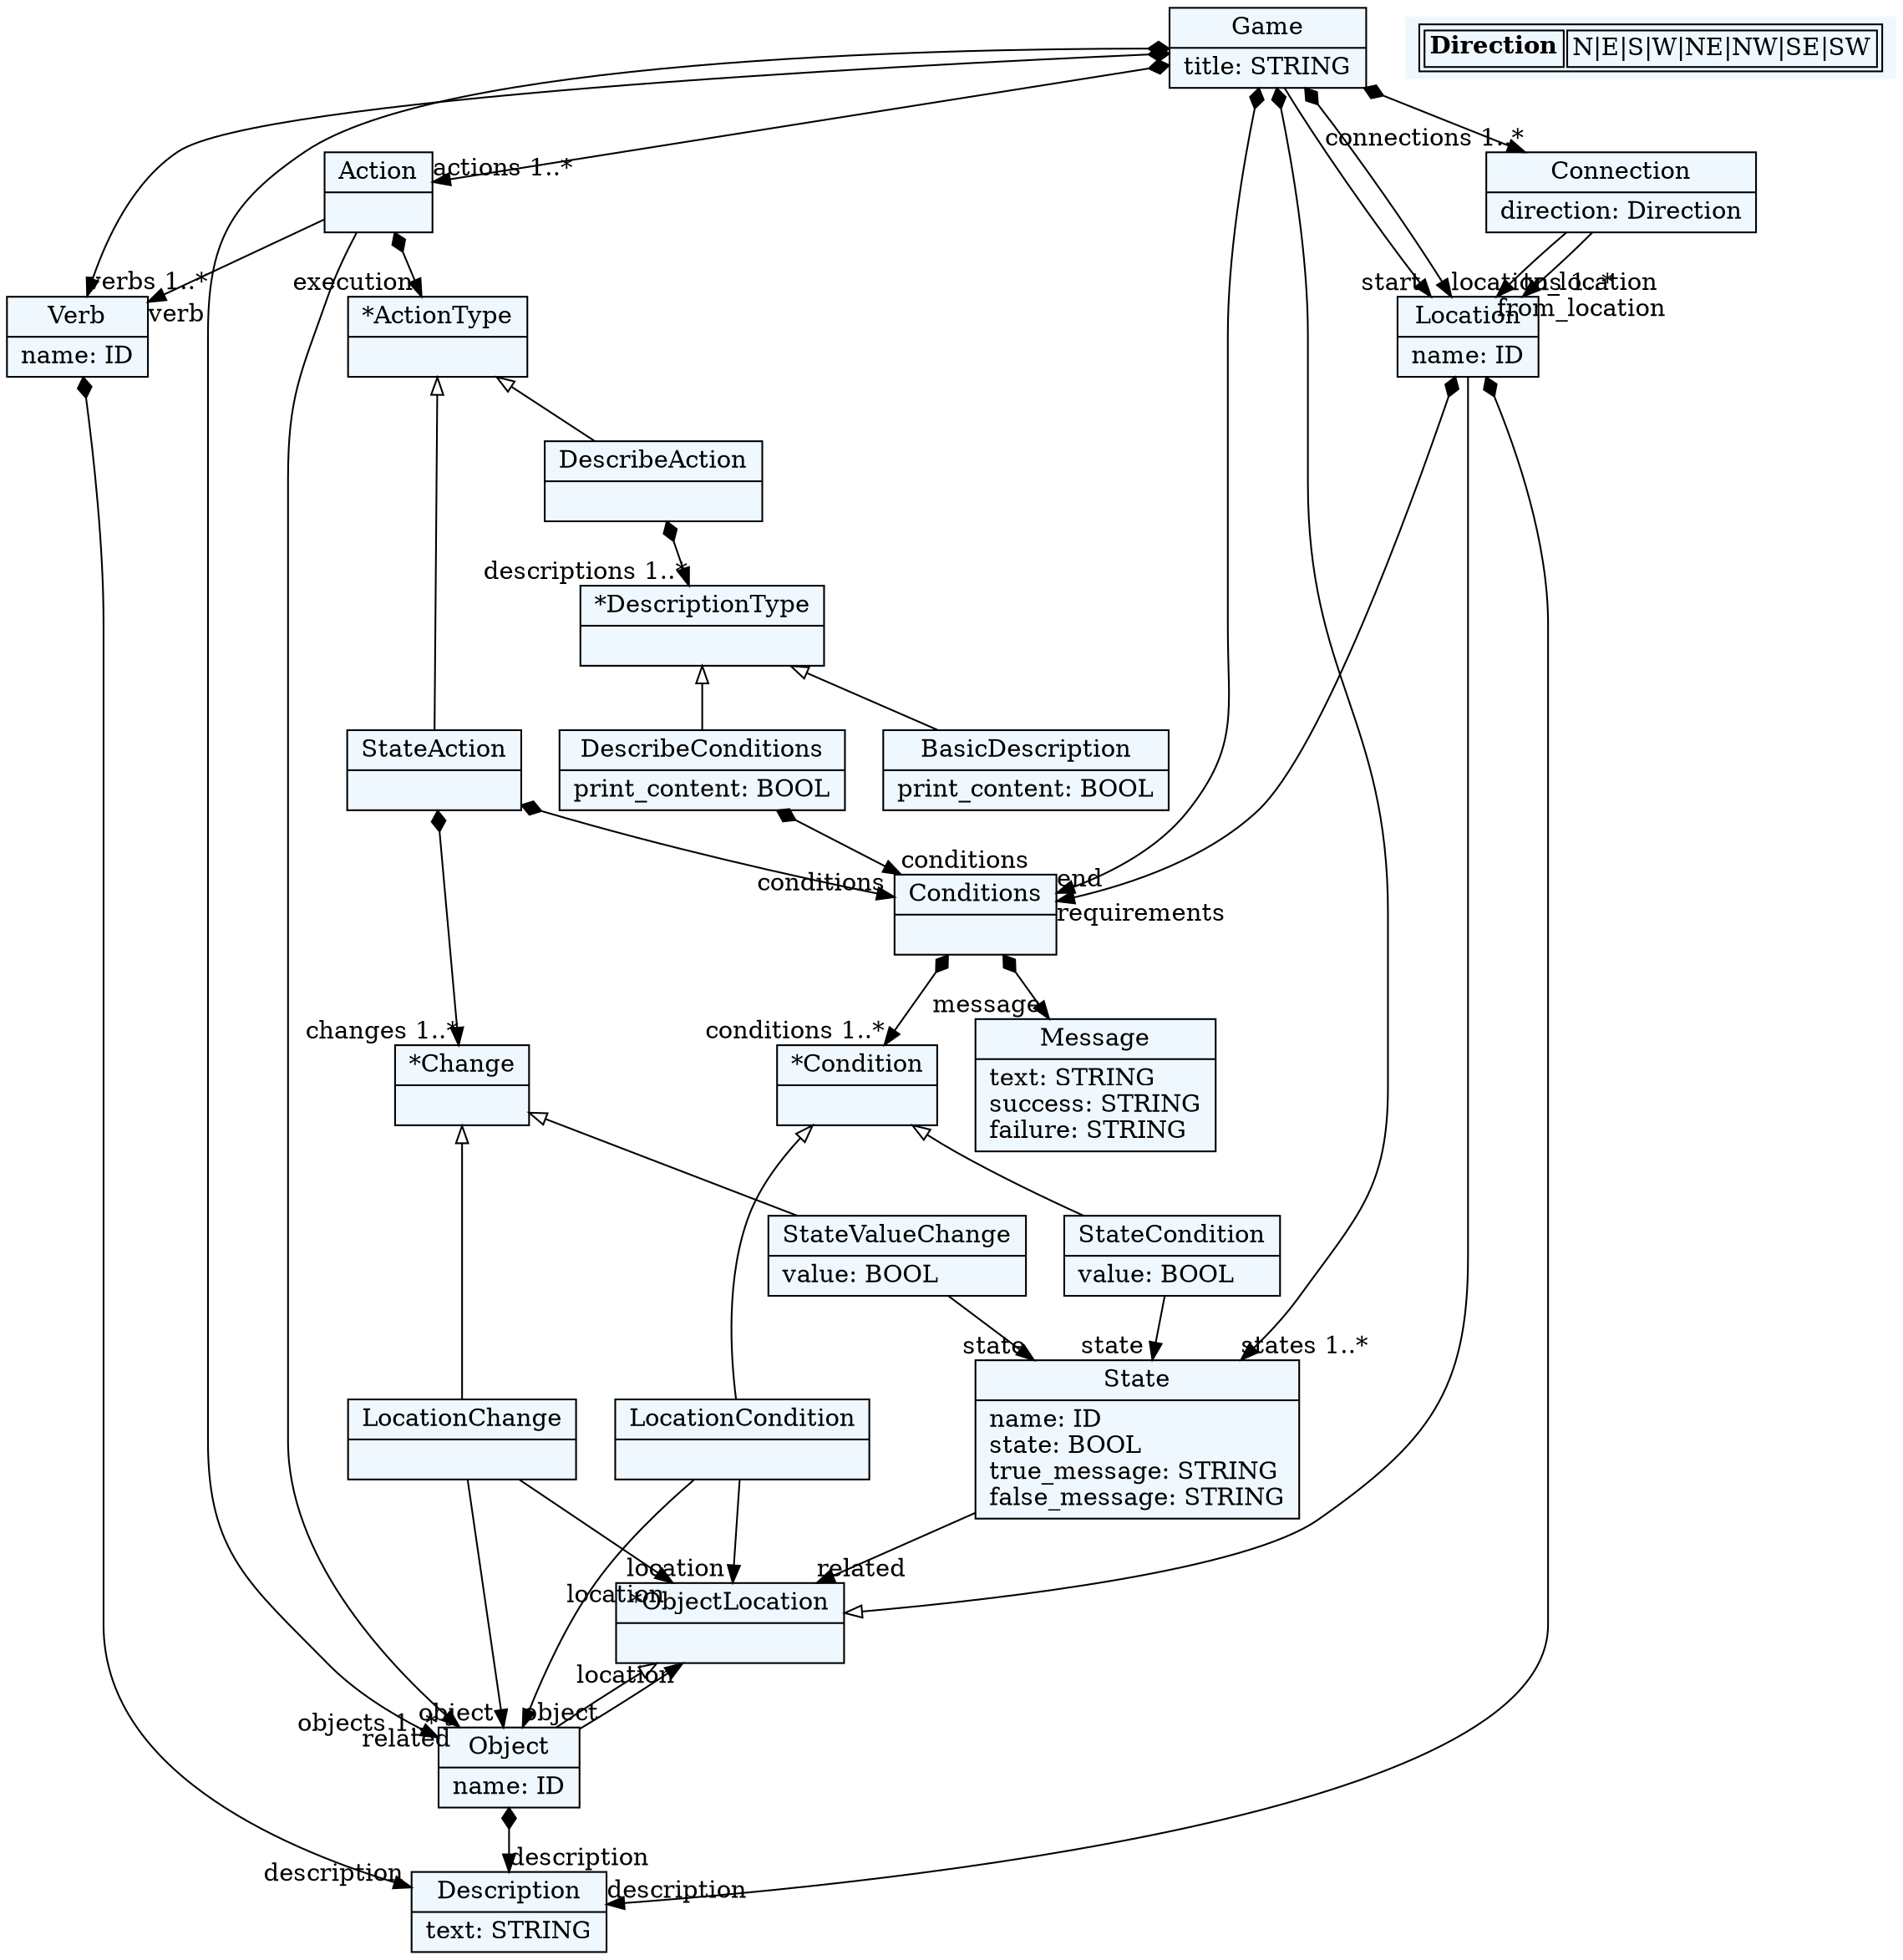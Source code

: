 
    digraph textX {
    fontname = "Bitstream Vera Sans"
    fontsize = 8
    node[
        shape=record,
        style=filled,
        fillcolor=aliceblue
    ]
    nodesep = 0.3
    edge[dir=black,arrowtail=empty]


1899128651104[ label="{Game|title: STRING\l}"]

1899128658656[ label="{Verb|name: ID\l}"]

1899128637888[ label="{Location|name: ID\l}"]

1899128636944[ label="{Conditions|}"]

1899128636000[ label="{*Condition|}"]

1899128673760[ label="{StateCondition|value: BOOL\l}"]

1899128657712[ label="{LocationCondition|}"]

1899128669984[ label="{*ObjectLocation|}"]

1899128678480[ label="{Connection|direction: Direction\l}"]

1899128649216[ label="{Object|name: ID\l}"]

1899128686032[ label="{State|name: ID\lstate: BOOL\ltrue_message: STRING\lfalse_message: STRING\l}"]

1899128683200[ label="{*Change|}"]

1899128690752[ label="{StateValueChange|value: BOOL\l}"]

1899129433168[ label="{LocationChange|}"]

1899129442608[ label="{Action|}"]

1899129434112[ label="{*ActionType|}"]

1899129444496[ label="{StateAction|}"]

1899129437888[ label="{DescribeAction|}"]

1899129439776[ label="{*DescriptionType|}"]

1899129415232[ label="{BasicDescription|print_content: BOOL\l}"]

1899129441664[ label="{DescribeConditions|print_content: BOOL\l}"]

1899129417120[ label="{Description|text: STRING\l}"]

1899129422784[ label="{Message|text: STRING\lsuccess: STRING\lfailure: STRING\l}"]



1899128651104 -> 1899128637888[headlabel="start "]
1899128651104 -> 1899128636944[arrowtail=diamond, dir=both, headlabel="end "]
1899128651104 -> 1899128637888[arrowtail=diamond, dir=both, headlabel="locations 1..*"]
1899128651104 -> 1899128678480[arrowtail=diamond, dir=both, headlabel="connections 1..*"]
1899128651104 -> 1899128649216[arrowtail=diamond, dir=both, headlabel="objects 1..*"]
1899128651104 -> 1899128686032[arrowtail=diamond, dir=both, headlabel="states 1..*"]
1899128651104 -> 1899129442608[arrowtail=diamond, dir=both, headlabel="actions 1..*"]
1899128651104 -> 1899128658656[arrowtail=diamond, dir=both, headlabel="verbs 1..*"]
1899128658656 -> 1899129417120[arrowtail=diamond, dir=both, headlabel="description "]
1899128637888 -> 1899129417120[arrowtail=diamond, dir=both, headlabel="description "]
1899128637888 -> 1899128636944[arrowtail=diamond, dir=both, headlabel="requirements "]
1899128636944 -> 1899128636000[arrowtail=diamond, dir=both, headlabel="conditions 1..*"]
1899128636944 -> 1899129422784[arrowtail=diamond, dir=both, headlabel="message "]
1899128636000 -> 1899128673760 [dir=back]
1899128636000 -> 1899128657712 [dir=back]
1899128673760 -> 1899128686032[headlabel="state "]
1899128657712 -> 1899128649216[headlabel="object "]
1899128657712 -> 1899128669984[headlabel="location "]
1899128669984 -> 1899128637888 [dir=back]
1899128669984 -> 1899128649216 [dir=back]
1899128678480 -> 1899128637888[headlabel="from_location "]
1899128678480 -> 1899128637888[headlabel="to_location "]
1899128649216 -> 1899129417120[arrowtail=diamond, dir=both, headlabel="description "]
1899128649216 -> 1899128669984[headlabel="location "]
1899128686032 -> 1899128669984[headlabel="related "]
1899128683200 -> 1899128690752 [dir=back]
1899128683200 -> 1899129433168 [dir=back]
1899128690752 -> 1899128686032[headlabel="state "]
1899129433168 -> 1899128649216[headlabel="object "]
1899129433168 -> 1899128669984[headlabel="location "]
1899129442608 -> 1899128658656[headlabel="verb "]
1899129442608 -> 1899128649216[headlabel="related "]
1899129442608 -> 1899129434112[arrowtail=diamond, dir=both, headlabel="execution "]
1899129434112 -> 1899129444496 [dir=back]
1899129434112 -> 1899129437888 [dir=back]
1899129444496 -> 1899128636944[arrowtail=diamond, dir=both, headlabel="conditions "]
1899129444496 -> 1899128683200[arrowtail=diamond, dir=both, headlabel="changes 1..*"]
1899129437888 -> 1899129439776[arrowtail=diamond, dir=both, headlabel="descriptions 1..*"]
1899129439776 -> 1899129415232 [dir=back]
1899129439776 -> 1899129441664 [dir=back]
1899129441664 -> 1899128636944[arrowtail=diamond, dir=both, headlabel="conditions "]
match_rules [ shape=plaintext, label=< <table>
	<tr>
		<td><b>Direction</b></td><td>N|E|S|W|NE|NW|SE|SW</td>
	</tr>
</table> >]


}
